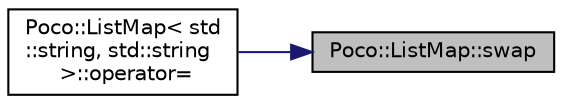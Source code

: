 digraph "Poco::ListMap::swap"
{
 // LATEX_PDF_SIZE
  edge [fontname="Helvetica",fontsize="10",labelfontname="Helvetica",labelfontsize="10"];
  node [fontname="Helvetica",fontsize="10",shape=record];
  rankdir="RL";
  Node1 [label="Poco::ListMap::swap",height=0.2,width=0.4,color="black", fillcolor="grey75", style="filled", fontcolor="black",tooltip="Swaps the ListMap with another one."];
  Node1 -> Node2 [dir="back",color="midnightblue",fontsize="10",style="solid"];
  Node2 [label="Poco::ListMap\< std\l::string, std::string\l \>::operator=",height=0.2,width=0.4,color="black", fillcolor="white", style="filled",URL="$classPoco_1_1ListMap.html#a8b1bdf5f9155cf906448536fa65ffba3",tooltip="Assigns another ListMap."];
}
